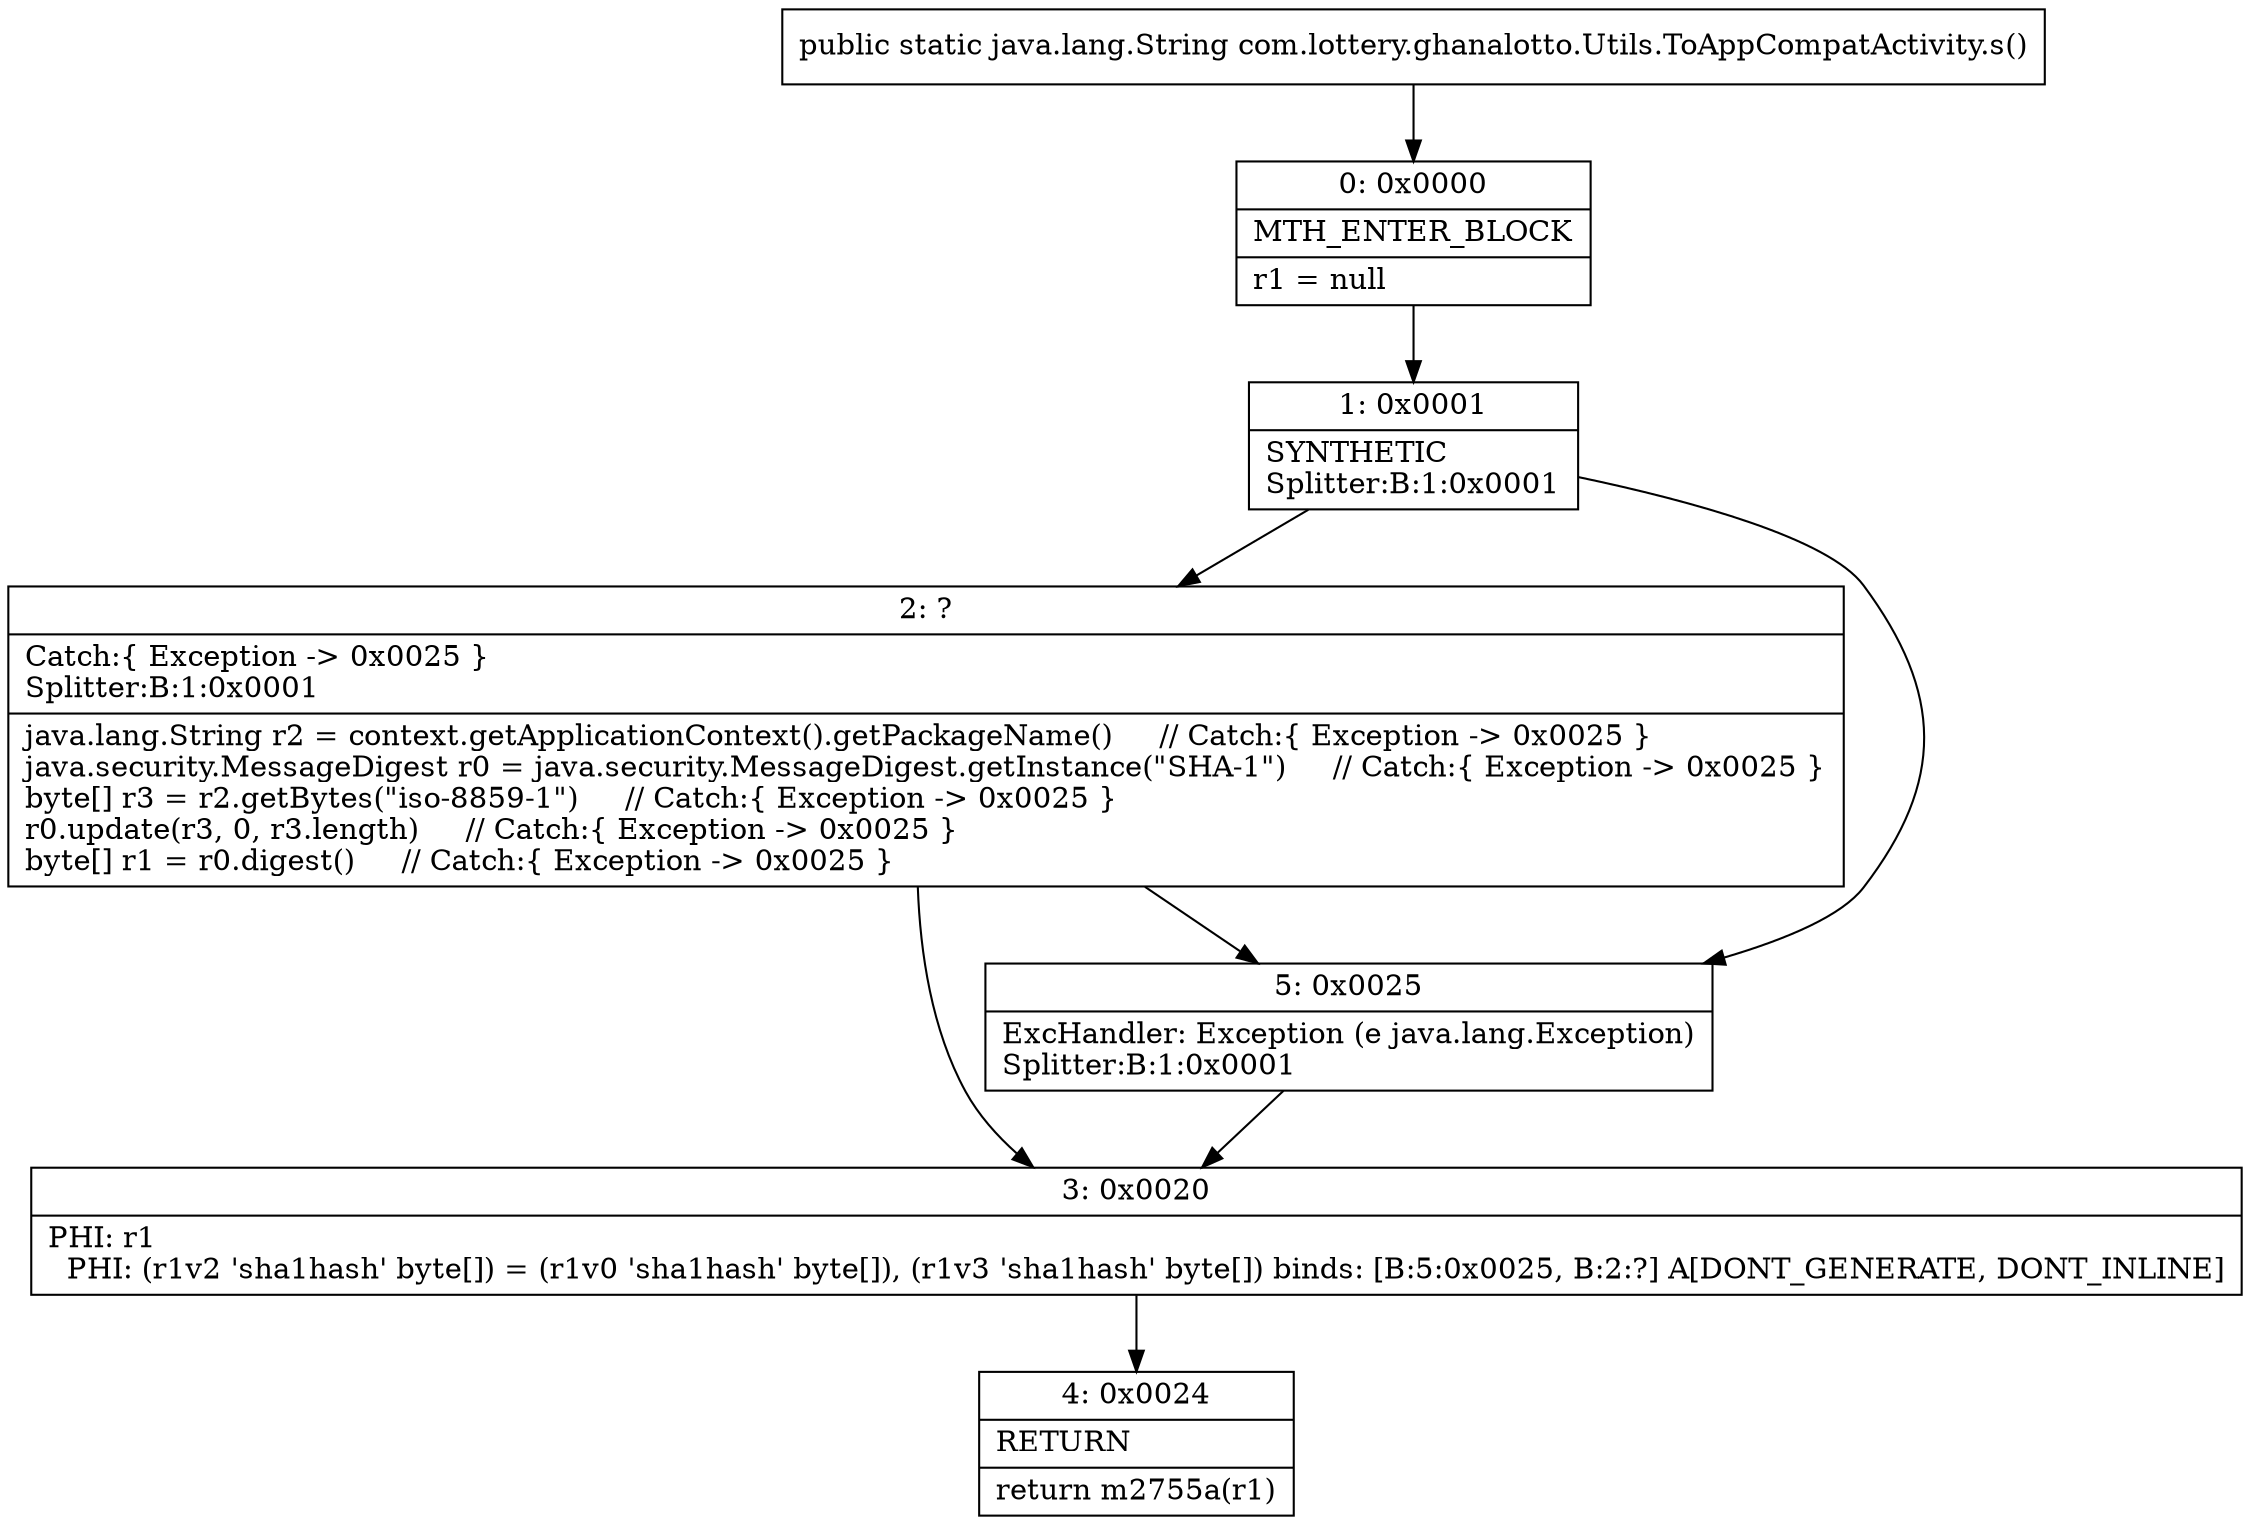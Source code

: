 digraph "CFG forcom.lottery.ghanalotto.Utils.ToAppCompatActivity.s()Ljava\/lang\/String;" {
Node_0 [shape=record,label="{0\:\ 0x0000|MTH_ENTER_BLOCK\l|r1 = null\l}"];
Node_1 [shape=record,label="{1\:\ 0x0001|SYNTHETIC\lSplitter:B:1:0x0001\l}"];
Node_2 [shape=record,label="{2\:\ ?|Catch:\{ Exception \-\> 0x0025 \}\lSplitter:B:1:0x0001\l|java.lang.String r2 = context.getApplicationContext().getPackageName()     \/\/ Catch:\{ Exception \-\> 0x0025 \}\ljava.security.MessageDigest r0 = java.security.MessageDigest.getInstance(\"SHA\-1\")     \/\/ Catch:\{ Exception \-\> 0x0025 \}\lbyte[] r3 = r2.getBytes(\"iso\-8859\-1\")     \/\/ Catch:\{ Exception \-\> 0x0025 \}\lr0.update(r3, 0, r3.length)     \/\/ Catch:\{ Exception \-\> 0x0025 \}\lbyte[] r1 = r0.digest()     \/\/ Catch:\{ Exception \-\> 0x0025 \}\l}"];
Node_3 [shape=record,label="{3\:\ 0x0020|PHI: r1 \l  PHI: (r1v2 'sha1hash' byte[]) = (r1v0 'sha1hash' byte[]), (r1v3 'sha1hash' byte[]) binds: [B:5:0x0025, B:2:?] A[DONT_GENERATE, DONT_INLINE]\l}"];
Node_4 [shape=record,label="{4\:\ 0x0024|RETURN\l|return m2755a(r1)\l}"];
Node_5 [shape=record,label="{5\:\ 0x0025|ExcHandler: Exception (e java.lang.Exception)\lSplitter:B:1:0x0001\l}"];
MethodNode[shape=record,label="{public static java.lang.String com.lottery.ghanalotto.Utils.ToAppCompatActivity.s() }"];
MethodNode -> Node_0;
Node_0 -> Node_1;
Node_1 -> Node_2;
Node_1 -> Node_5;
Node_2 -> Node_5;
Node_2 -> Node_3;
Node_3 -> Node_4;
Node_5 -> Node_3;
}

